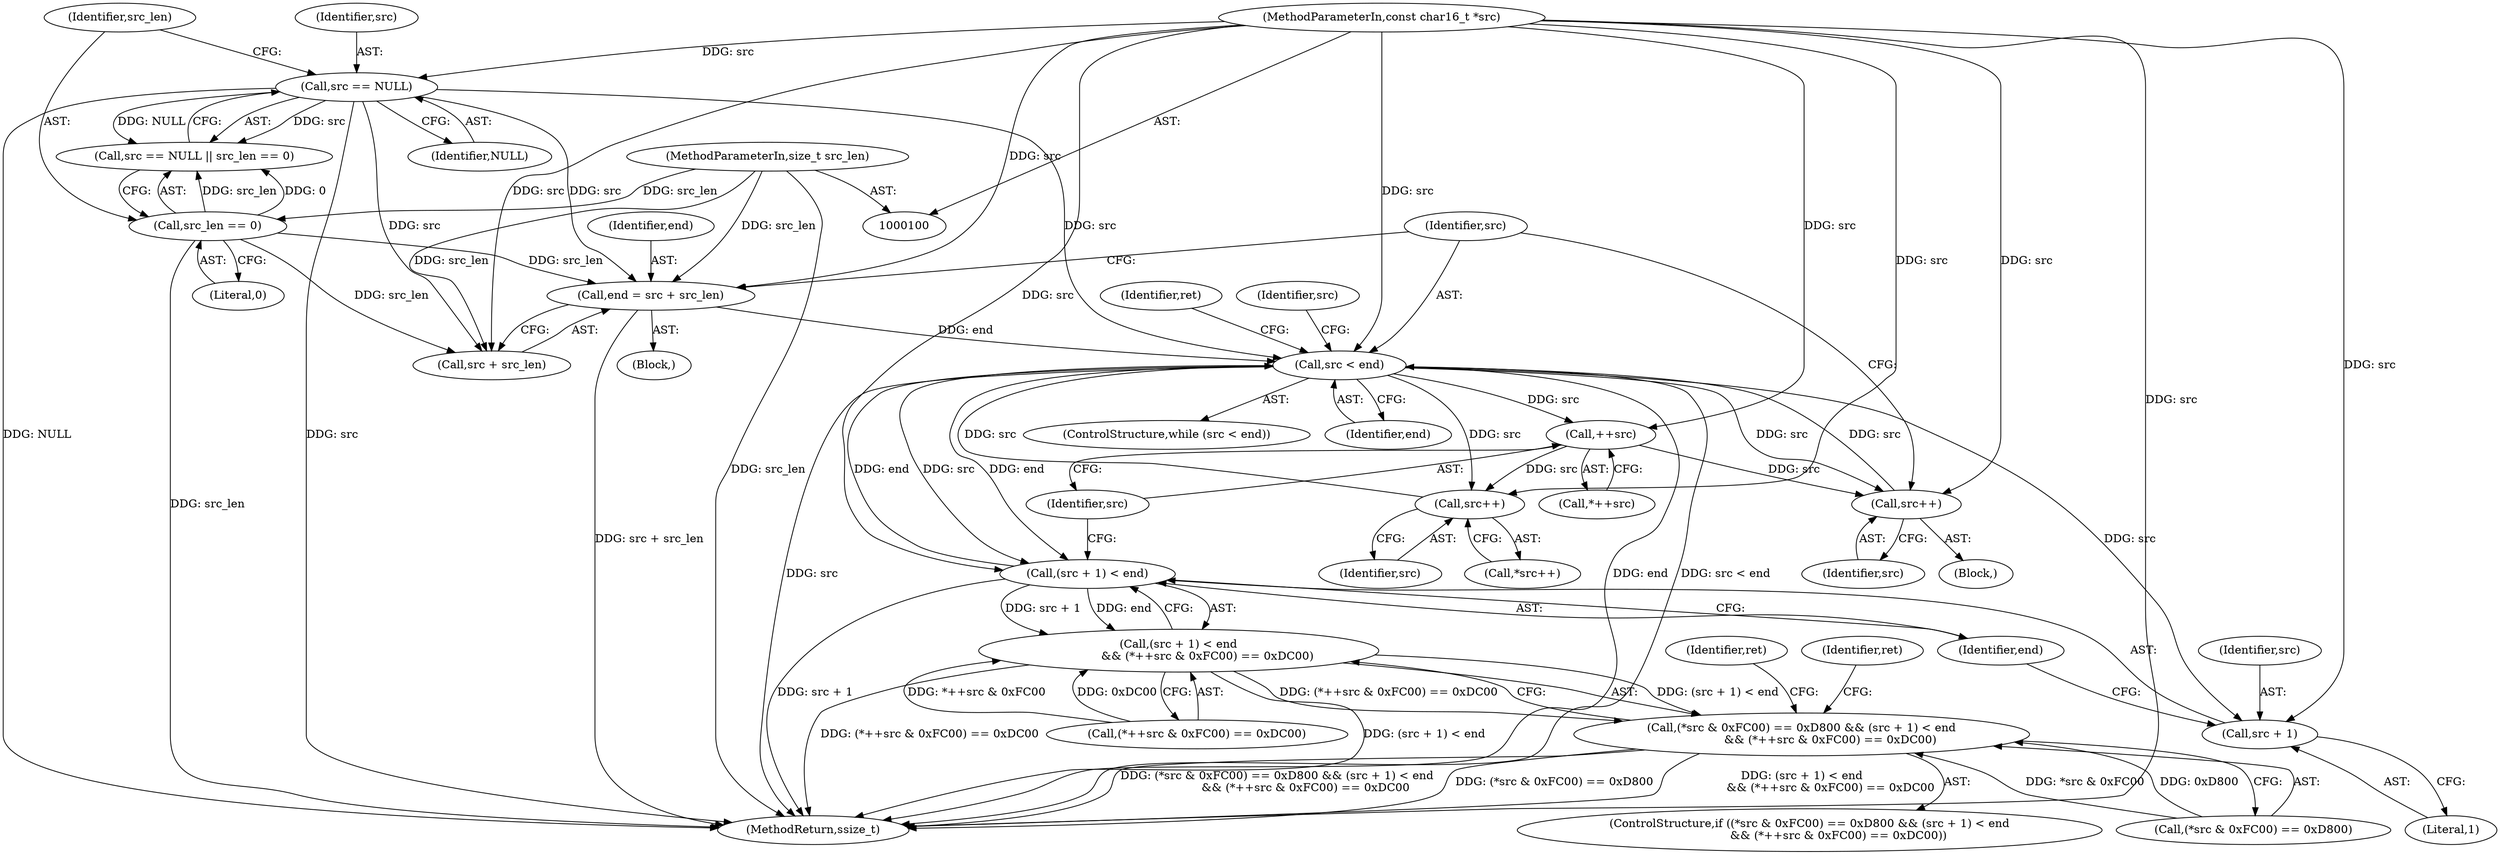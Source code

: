 digraph "1_Android_ecf5fd58a8f50362ce9e8d4245a33d56f29f142b_2@integer" {
"1000120" [label="(Call,end = src + src_len)"];
"1000106" [label="(Call,src == NULL)"];
"1000101" [label="(MethodParameterIn,const char16_t *src)"];
"1000109" [label="(Call,src_len == 0)"];
"1000102" [label="(MethodParameterIn,size_t src_len)"];
"1000126" [label="(Call,src < end)"];
"1000139" [label="(Call,(src + 1) < end)"];
"1000138" [label="(Call,(src + 1) < end\n                && (*++src & 0xFC00) == 0xDC00)"];
"1000131" [label="(Call,(*src & 0xFC00) == 0xD800 && (src + 1) < end\n                && (*++src & 0xFC00) == 0xDC00)"];
"1000140" [label="(Call,src + 1)"];
"1000147" [label="(Call,++src)"];
"1000155" [label="(Call,src++)"];
"1000165" [label="(Call,src++)"];
"1000125" [label="(ControlStructure,while (src < end))"];
"1000164" [label="(Call,*src++)"];
"1000138" [label="(Call,(src + 1) < end\n                && (*++src & 0xFC00) == 0xDC00)"];
"1000165" [label="(Call,src++)"];
"1000160" [label="(Identifier,ret)"];
"1000155" [label="(Call,src++)"];
"1000153" [label="(Identifier,ret)"];
"1000141" [label="(Identifier,src)"];
"1000156" [label="(Identifier,src)"];
"1000122" [label="(Call,src + src_len)"];
"1000146" [label="(Call,*++src)"];
"1000127" [label="(Identifier,src)"];
"1000144" [label="(Call,(*++src & 0xFC00) == 0xDC00)"];
"1000106" [label="(Call,src == NULL)"];
"1000151" [label="(Block,)"];
"1000103" [label="(Block,)"];
"1000109" [label="(Call,src_len == 0)"];
"1000126" [label="(Call,src < end)"];
"1000110" [label="(Identifier,src_len)"];
"1000148" [label="(Identifier,src)"];
"1000147" [label="(Call,++src)"];
"1000142" [label="(Literal,1)"];
"1000107" [label="(Identifier,src)"];
"1000120" [label="(Call,end = src + src_len)"];
"1000169" [label="(MethodReturn,ssize_t)"];
"1000108" [label="(Identifier,NULL)"];
"1000140" [label="(Call,src + 1)"];
"1000131" [label="(Call,(*src & 0xFC00) == 0xD800 && (src + 1) < end\n                && (*++src & 0xFC00) == 0xDC00)"];
"1000130" [label="(ControlStructure,if ((*src & 0xFC00) == 0xD800 && (src + 1) < end\n                && (*++src & 0xFC00) == 0xDC00))"];
"1000121" [label="(Identifier,end)"];
"1000132" [label="(Call,(*src & 0xFC00) == 0xD800)"];
"1000143" [label="(Identifier,end)"];
"1000139" [label="(Call,(src + 1) < end)"];
"1000102" [label="(MethodParameterIn,size_t src_len)"];
"1000128" [label="(Identifier,end)"];
"1000101" [label="(MethodParameterIn,const char16_t *src)"];
"1000168" [label="(Identifier,ret)"];
"1000111" [label="(Literal,0)"];
"1000166" [label="(Identifier,src)"];
"1000105" [label="(Call,src == NULL || src_len == 0)"];
"1000135" [label="(Identifier,src)"];
"1000120" -> "1000103"  [label="AST: "];
"1000120" -> "1000122"  [label="CFG: "];
"1000121" -> "1000120"  [label="AST: "];
"1000122" -> "1000120"  [label="AST: "];
"1000127" -> "1000120"  [label="CFG: "];
"1000120" -> "1000169"  [label="DDG: src + src_len"];
"1000106" -> "1000120"  [label="DDG: src"];
"1000101" -> "1000120"  [label="DDG: src"];
"1000109" -> "1000120"  [label="DDG: src_len"];
"1000102" -> "1000120"  [label="DDG: src_len"];
"1000120" -> "1000126"  [label="DDG: end"];
"1000106" -> "1000105"  [label="AST: "];
"1000106" -> "1000108"  [label="CFG: "];
"1000107" -> "1000106"  [label="AST: "];
"1000108" -> "1000106"  [label="AST: "];
"1000110" -> "1000106"  [label="CFG: "];
"1000105" -> "1000106"  [label="CFG: "];
"1000106" -> "1000169"  [label="DDG: NULL"];
"1000106" -> "1000169"  [label="DDG: src"];
"1000106" -> "1000105"  [label="DDG: src"];
"1000106" -> "1000105"  [label="DDG: NULL"];
"1000101" -> "1000106"  [label="DDG: src"];
"1000106" -> "1000122"  [label="DDG: src"];
"1000106" -> "1000126"  [label="DDG: src"];
"1000101" -> "1000100"  [label="AST: "];
"1000101" -> "1000169"  [label="DDG: src"];
"1000101" -> "1000122"  [label="DDG: src"];
"1000101" -> "1000126"  [label="DDG: src"];
"1000101" -> "1000139"  [label="DDG: src"];
"1000101" -> "1000140"  [label="DDG: src"];
"1000101" -> "1000147"  [label="DDG: src"];
"1000101" -> "1000155"  [label="DDG: src"];
"1000101" -> "1000165"  [label="DDG: src"];
"1000109" -> "1000105"  [label="AST: "];
"1000109" -> "1000111"  [label="CFG: "];
"1000110" -> "1000109"  [label="AST: "];
"1000111" -> "1000109"  [label="AST: "];
"1000105" -> "1000109"  [label="CFG: "];
"1000109" -> "1000169"  [label="DDG: src_len"];
"1000109" -> "1000105"  [label="DDG: src_len"];
"1000109" -> "1000105"  [label="DDG: 0"];
"1000102" -> "1000109"  [label="DDG: src_len"];
"1000109" -> "1000122"  [label="DDG: src_len"];
"1000102" -> "1000100"  [label="AST: "];
"1000102" -> "1000169"  [label="DDG: src_len"];
"1000102" -> "1000122"  [label="DDG: src_len"];
"1000126" -> "1000125"  [label="AST: "];
"1000126" -> "1000128"  [label="CFG: "];
"1000127" -> "1000126"  [label="AST: "];
"1000128" -> "1000126"  [label="AST: "];
"1000135" -> "1000126"  [label="CFG: "];
"1000168" -> "1000126"  [label="CFG: "];
"1000126" -> "1000169"  [label="DDG: src < end"];
"1000126" -> "1000169"  [label="DDG: src"];
"1000126" -> "1000169"  [label="DDG: end"];
"1000165" -> "1000126"  [label="DDG: src"];
"1000155" -> "1000126"  [label="DDG: src"];
"1000139" -> "1000126"  [label="DDG: end"];
"1000126" -> "1000139"  [label="DDG: src"];
"1000126" -> "1000139"  [label="DDG: end"];
"1000126" -> "1000140"  [label="DDG: src"];
"1000126" -> "1000147"  [label="DDG: src"];
"1000126" -> "1000155"  [label="DDG: src"];
"1000126" -> "1000165"  [label="DDG: src"];
"1000139" -> "1000138"  [label="AST: "];
"1000139" -> "1000143"  [label="CFG: "];
"1000140" -> "1000139"  [label="AST: "];
"1000143" -> "1000139"  [label="AST: "];
"1000148" -> "1000139"  [label="CFG: "];
"1000138" -> "1000139"  [label="CFG: "];
"1000139" -> "1000169"  [label="DDG: src + 1"];
"1000139" -> "1000138"  [label="DDG: src + 1"];
"1000139" -> "1000138"  [label="DDG: end"];
"1000138" -> "1000131"  [label="AST: "];
"1000138" -> "1000144"  [label="CFG: "];
"1000144" -> "1000138"  [label="AST: "];
"1000131" -> "1000138"  [label="CFG: "];
"1000138" -> "1000169"  [label="DDG: (src + 1) < end"];
"1000138" -> "1000169"  [label="DDG: (*++src & 0xFC00) == 0xDC00"];
"1000138" -> "1000131"  [label="DDG: (src + 1) < end"];
"1000138" -> "1000131"  [label="DDG: (*++src & 0xFC00) == 0xDC00"];
"1000144" -> "1000138"  [label="DDG: *++src & 0xFC00"];
"1000144" -> "1000138"  [label="DDG: 0xDC00"];
"1000131" -> "1000130"  [label="AST: "];
"1000131" -> "1000132"  [label="CFG: "];
"1000132" -> "1000131"  [label="AST: "];
"1000153" -> "1000131"  [label="CFG: "];
"1000160" -> "1000131"  [label="CFG: "];
"1000131" -> "1000169"  [label="DDG: (*src & 0xFC00) == 0xD800"];
"1000131" -> "1000169"  [label="DDG: (src + 1) < end\n                && (*++src & 0xFC00) == 0xDC00"];
"1000131" -> "1000169"  [label="DDG: (*src & 0xFC00) == 0xD800 && (src + 1) < end\n                && (*++src & 0xFC00) == 0xDC00"];
"1000132" -> "1000131"  [label="DDG: *src & 0xFC00"];
"1000132" -> "1000131"  [label="DDG: 0xD800"];
"1000140" -> "1000142"  [label="CFG: "];
"1000141" -> "1000140"  [label="AST: "];
"1000142" -> "1000140"  [label="AST: "];
"1000143" -> "1000140"  [label="CFG: "];
"1000147" -> "1000146"  [label="AST: "];
"1000147" -> "1000148"  [label="CFG: "];
"1000148" -> "1000147"  [label="AST: "];
"1000146" -> "1000147"  [label="CFG: "];
"1000147" -> "1000155"  [label="DDG: src"];
"1000147" -> "1000165"  [label="DDG: src"];
"1000155" -> "1000151"  [label="AST: "];
"1000155" -> "1000156"  [label="CFG: "];
"1000156" -> "1000155"  [label="AST: "];
"1000127" -> "1000155"  [label="CFG: "];
"1000165" -> "1000164"  [label="AST: "];
"1000165" -> "1000166"  [label="CFG: "];
"1000166" -> "1000165"  [label="AST: "];
"1000164" -> "1000165"  [label="CFG: "];
}

